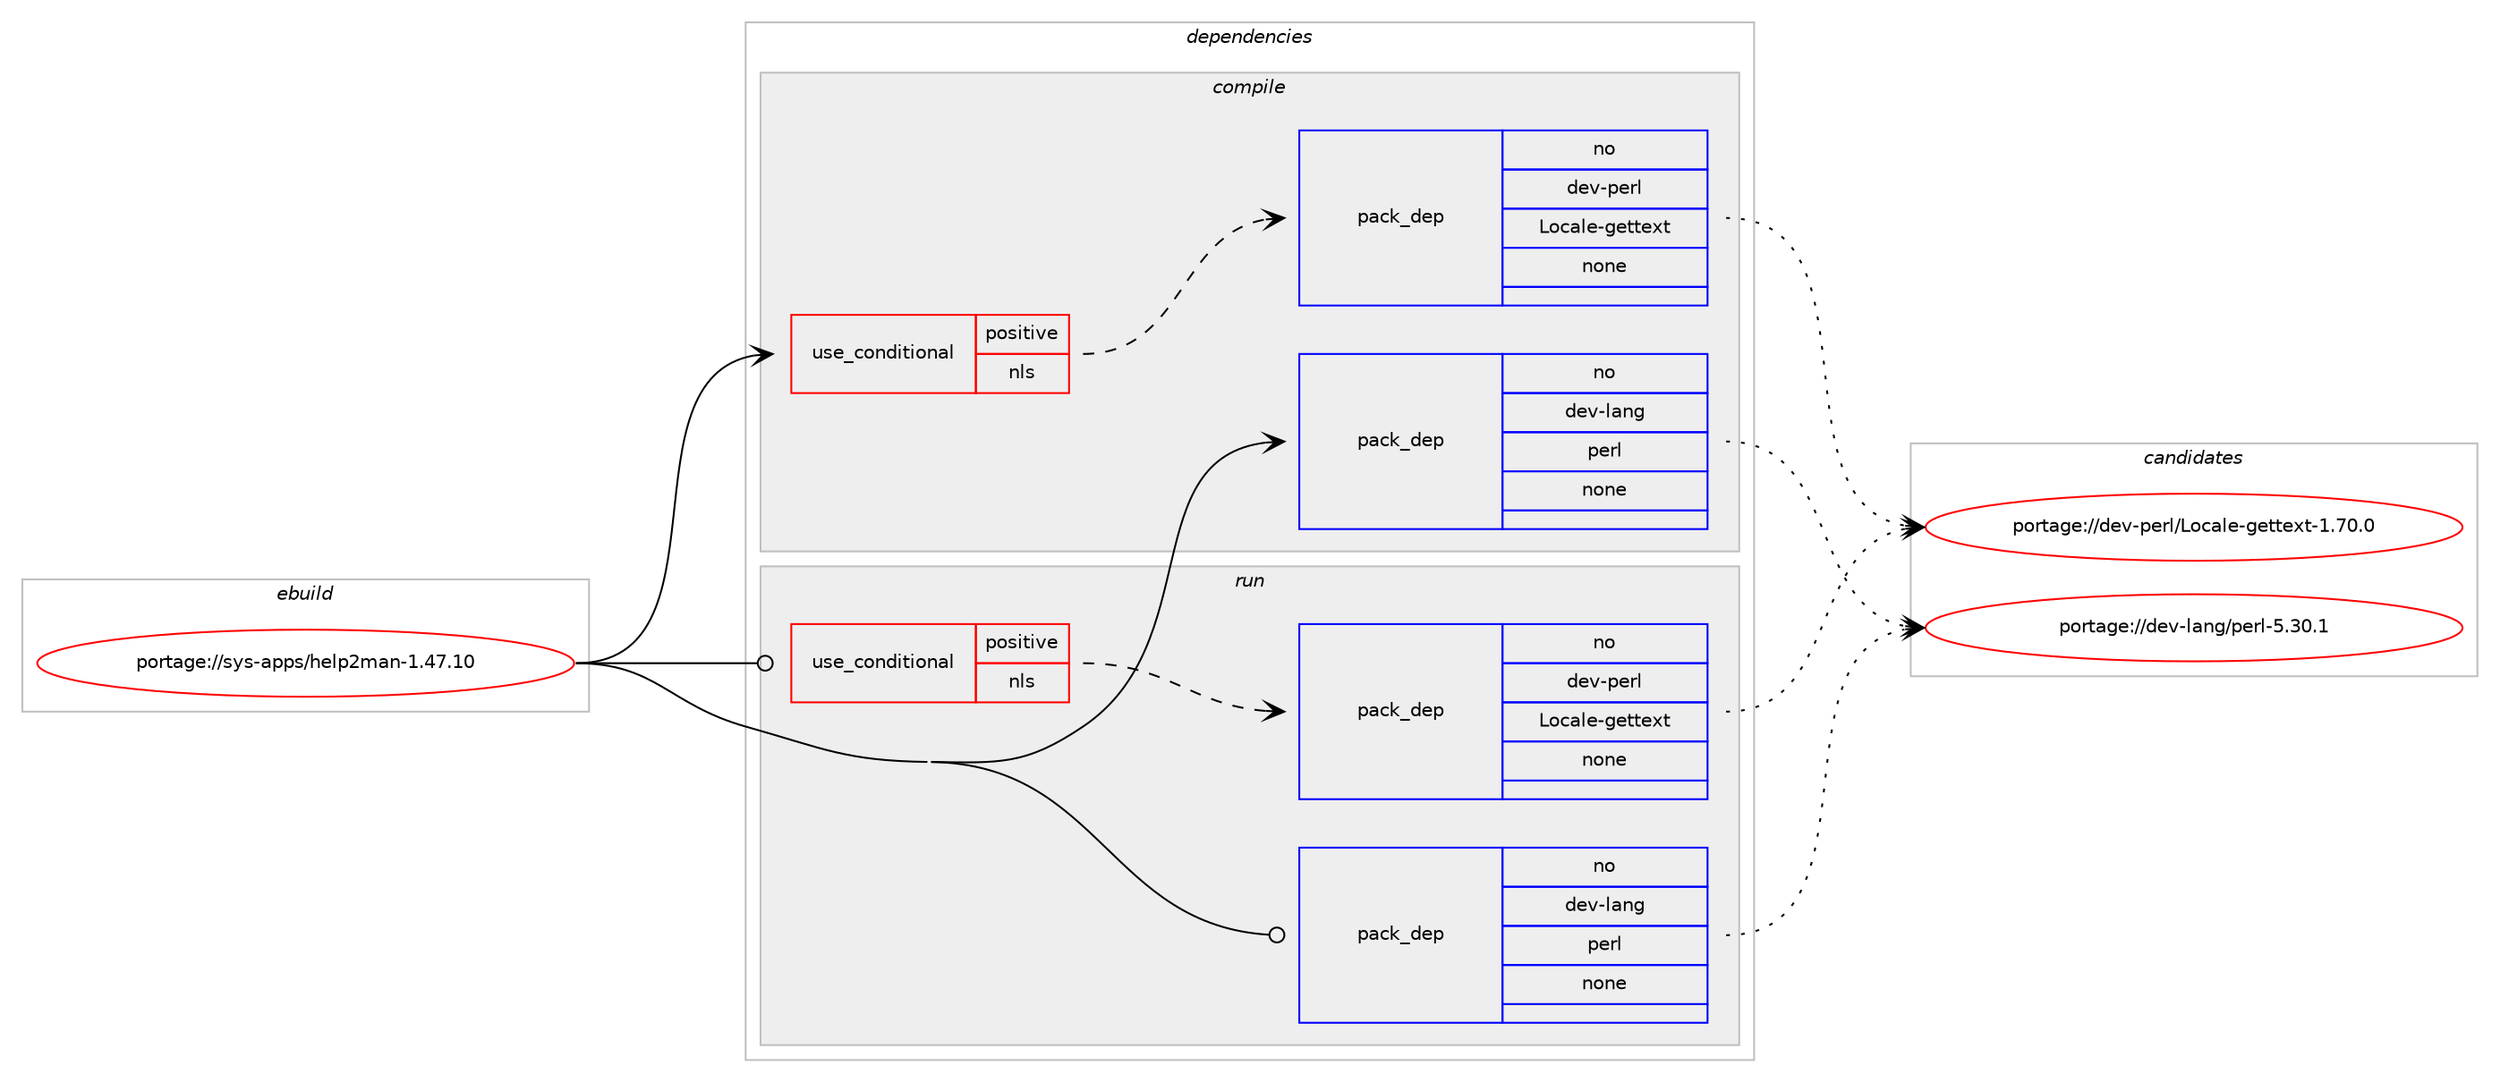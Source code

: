 digraph prolog {

# *************
# Graph options
# *************

newrank=true;
concentrate=true;
compound=true;
graph [rankdir=LR,fontname=Helvetica,fontsize=10,ranksep=1.5];#, ranksep=2.5, nodesep=0.2];
edge  [arrowhead=vee];
node  [fontname=Helvetica,fontsize=10];

# **********
# The ebuild
# **********

subgraph cluster_leftcol {
color=gray;
rank=same;
label=<<i>ebuild</i>>;
id [label="portage://sys-apps/help2man-1.47.10", color=red, width=4, href="../sys-apps/help2man-1.47.10.svg"];
}

# ****************
# The dependencies
# ****************

subgraph cluster_midcol {
color=gray;
label=<<i>dependencies</i>>;
subgraph cluster_compile {
fillcolor="#eeeeee";
style=filled;
label=<<i>compile</i>>;
subgraph cond2266 {
dependency13451 [label=<<TABLE BORDER="0" CELLBORDER="1" CELLSPACING="0" CELLPADDING="4"><TR><TD ROWSPAN="3" CELLPADDING="10">use_conditional</TD></TR><TR><TD>positive</TD></TR><TR><TD>nls</TD></TR></TABLE>>, shape=none, color=red];
subgraph pack10878 {
dependency13452 [label=<<TABLE BORDER="0" CELLBORDER="1" CELLSPACING="0" CELLPADDING="4" WIDTH="220"><TR><TD ROWSPAN="6" CELLPADDING="30">pack_dep</TD></TR><TR><TD WIDTH="110">no</TD></TR><TR><TD>dev-perl</TD></TR><TR><TD>Locale-gettext</TD></TR><TR><TD>none</TD></TR><TR><TD></TD></TR></TABLE>>, shape=none, color=blue];
}
dependency13451:e -> dependency13452:w [weight=20,style="dashed",arrowhead="vee"];
}
id:e -> dependency13451:w [weight=20,style="solid",arrowhead="vee"];
subgraph pack10879 {
dependency13453 [label=<<TABLE BORDER="0" CELLBORDER="1" CELLSPACING="0" CELLPADDING="4" WIDTH="220"><TR><TD ROWSPAN="6" CELLPADDING="30">pack_dep</TD></TR><TR><TD WIDTH="110">no</TD></TR><TR><TD>dev-lang</TD></TR><TR><TD>perl</TD></TR><TR><TD>none</TD></TR><TR><TD></TD></TR></TABLE>>, shape=none, color=blue];
}
id:e -> dependency13453:w [weight=20,style="solid",arrowhead="vee"];
}
subgraph cluster_compileandrun {
fillcolor="#eeeeee";
style=filled;
label=<<i>compile and run</i>>;
}
subgraph cluster_run {
fillcolor="#eeeeee";
style=filled;
label=<<i>run</i>>;
subgraph cond2267 {
dependency13454 [label=<<TABLE BORDER="0" CELLBORDER="1" CELLSPACING="0" CELLPADDING="4"><TR><TD ROWSPAN="3" CELLPADDING="10">use_conditional</TD></TR><TR><TD>positive</TD></TR><TR><TD>nls</TD></TR></TABLE>>, shape=none, color=red];
subgraph pack10880 {
dependency13455 [label=<<TABLE BORDER="0" CELLBORDER="1" CELLSPACING="0" CELLPADDING="4" WIDTH="220"><TR><TD ROWSPAN="6" CELLPADDING="30">pack_dep</TD></TR><TR><TD WIDTH="110">no</TD></TR><TR><TD>dev-perl</TD></TR><TR><TD>Locale-gettext</TD></TR><TR><TD>none</TD></TR><TR><TD></TD></TR></TABLE>>, shape=none, color=blue];
}
dependency13454:e -> dependency13455:w [weight=20,style="dashed",arrowhead="vee"];
}
id:e -> dependency13454:w [weight=20,style="solid",arrowhead="odot"];
subgraph pack10881 {
dependency13456 [label=<<TABLE BORDER="0" CELLBORDER="1" CELLSPACING="0" CELLPADDING="4" WIDTH="220"><TR><TD ROWSPAN="6" CELLPADDING="30">pack_dep</TD></TR><TR><TD WIDTH="110">no</TD></TR><TR><TD>dev-lang</TD></TR><TR><TD>perl</TD></TR><TR><TD>none</TD></TR><TR><TD></TD></TR></TABLE>>, shape=none, color=blue];
}
id:e -> dependency13456:w [weight=20,style="solid",arrowhead="odot"];
}
}

# **************
# The candidates
# **************

subgraph cluster_choices {
rank=same;
color=gray;
label=<<i>candidates</i>>;

subgraph choice10878 {
color=black;
nodesep=1;
choice10010111845112101114108477611199971081014510310111611610112011645494655484648 [label="portage://dev-perl/Locale-gettext-1.70.0", color=red, width=4,href="../dev-perl/Locale-gettext-1.70.0.svg"];
dependency13452:e -> choice10010111845112101114108477611199971081014510310111611610112011645494655484648:w [style=dotted,weight="100"];
}
subgraph choice10879 {
color=black;
nodesep=1;
choice10010111845108971101034711210111410845534651484649 [label="portage://dev-lang/perl-5.30.1", color=red, width=4,href="../dev-lang/perl-5.30.1.svg"];
dependency13453:e -> choice10010111845108971101034711210111410845534651484649:w [style=dotted,weight="100"];
}
subgraph choice10880 {
color=black;
nodesep=1;
choice10010111845112101114108477611199971081014510310111611610112011645494655484648 [label="portage://dev-perl/Locale-gettext-1.70.0", color=red, width=4,href="../dev-perl/Locale-gettext-1.70.0.svg"];
dependency13455:e -> choice10010111845112101114108477611199971081014510310111611610112011645494655484648:w [style=dotted,weight="100"];
}
subgraph choice10881 {
color=black;
nodesep=1;
choice10010111845108971101034711210111410845534651484649 [label="portage://dev-lang/perl-5.30.1", color=red, width=4,href="../dev-lang/perl-5.30.1.svg"];
dependency13456:e -> choice10010111845108971101034711210111410845534651484649:w [style=dotted,weight="100"];
}
}

}
